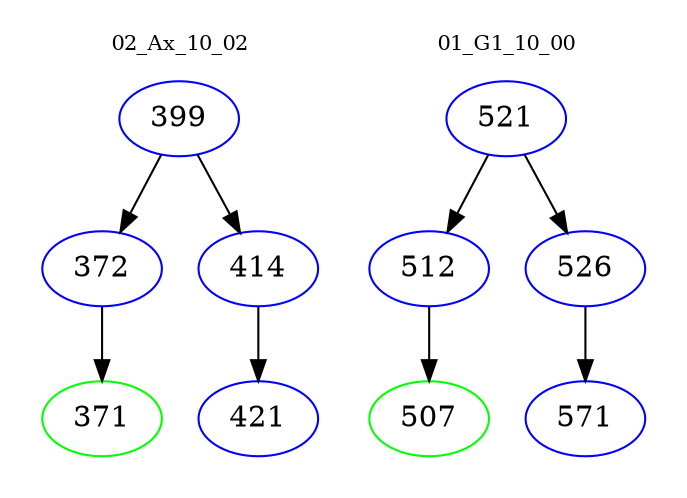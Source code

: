 digraph{
subgraph cluster_0 {
color = white
label = "02_Ax_10_02";
fontsize=10;
T0_399 [label="399", color="blue"]
T0_399 -> T0_372 [color="black"]
T0_372 [label="372", color="blue"]
T0_372 -> T0_371 [color="black"]
T0_371 [label="371", color="green"]
T0_399 -> T0_414 [color="black"]
T0_414 [label="414", color="blue"]
T0_414 -> T0_421 [color="black"]
T0_421 [label="421", color="blue"]
}
subgraph cluster_1 {
color = white
label = "01_G1_10_00";
fontsize=10;
T1_521 [label="521", color="blue"]
T1_521 -> T1_512 [color="black"]
T1_512 [label="512", color="blue"]
T1_512 -> T1_507 [color="black"]
T1_507 [label="507", color="green"]
T1_521 -> T1_526 [color="black"]
T1_526 [label="526", color="blue"]
T1_526 -> T1_571 [color="black"]
T1_571 [label="571", color="blue"]
}
}
